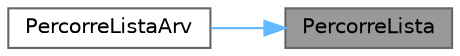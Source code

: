 digraph "PercorreLista"
{
 // LATEX_PDF_SIZE
  bgcolor="transparent";
  edge [fontname=Helvetica,fontsize=10,labelfontname=Helvetica,labelfontsize=10];
  node [fontname=Helvetica,fontsize=10,shape=box,height=0.2,width=0.4];
  rankdir="RL";
  Node1 [label="PercorreLista",height=0.2,width=0.4,color="gray40", fillcolor="grey60", style="filled", fontcolor="black",tooltip="Percorre a lista executando a funcao passada como parametro."];
  Node1 -> Node2 [dir="back",color="steelblue1",style="solid"];
  Node2 [label="PercorreListaArv",height=0.2,width=0.4,color="grey40", fillcolor="white", style="filled",URL="$_lista_arv_8c.html#ae9c6d2e3ddd05bf03a24ec430d609d69",tooltip="Percorre a lista de arvores executando a funcao fornecida para cada elemento presente na lista."];
}
